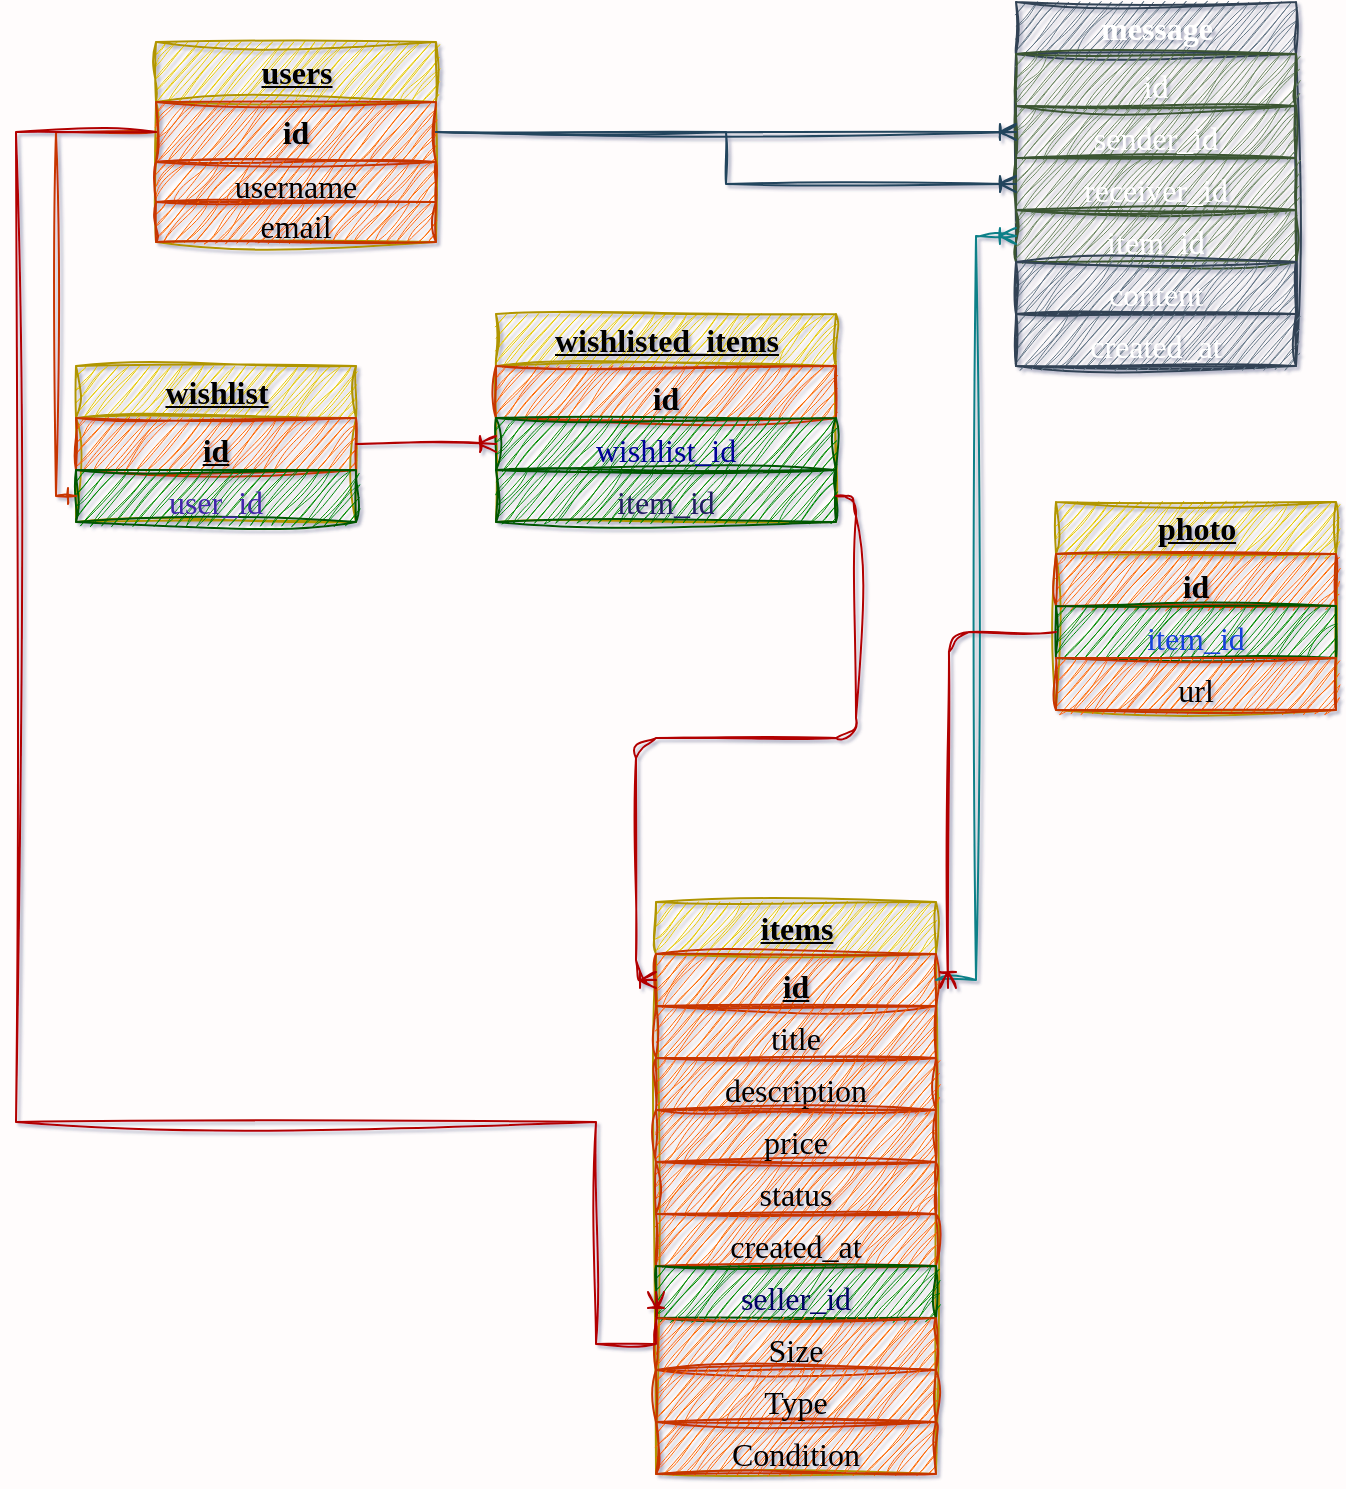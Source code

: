 <mxfile>
    <diagram id="t0vypp38Wu2VyRcgZFb7" name="Page-1">
        <mxGraphModel dx="1129" dy="570" grid="1" gridSize="11" guides="1" tooltips="1" connect="1" arrows="1" fold="1" page="1" pageScale="1" pageWidth="850" pageHeight="1100" background="#FFFCFC" math="0" shadow="1">
            <root>
                <mxCell id="0"/>
                <mxCell id="1" parent="0"/>
                <mxCell id="2" value="&lt;b&gt;users&lt;/b&gt;" style="swimlane;fontStyle=4;childLayout=stackLayout;horizontal=1;startSize=30;horizontalStack=0;resizeParent=1;resizeParentMax=0;resizeLast=0;collapsible=1;marginBottom=0;html=1;hachureGap=4;fontFamily=Lucida Console;fontSize=16;rounded=0;sketch=1;curveFitting=1;jiggle=2;fillColor=#e3c800;fontColor=#000000;strokeColor=#B09500;labelBackgroundColor=none;align=center;" parent="1" vertex="1">
                    <mxGeometry x="110" y="110" width="140" height="100" as="geometry"/>
                </mxCell>
                <mxCell id="3" value="id" style="text;align=center;verticalAlign=middle;spacingLeft=4;spacingRight=4;overflow=hidden;points=[[0,0.5],[1,0.5]];portConstraint=eastwest;rotatable=0;html=1;fontSize=16;hachureGap=4;fontFamily=Lucida Console;rounded=0;sketch=1;curveFitting=1;jiggle=2;fillColor=#fa6800;strokeColor=#C73500;fontStyle=1;labelBackgroundColor=none;horizontal=1;fontColor=#000000;" parent="2" vertex="1">
                    <mxGeometry y="30" width="140" height="30" as="geometry"/>
                </mxCell>
                <mxCell id="4" value="username" style="text;align=center;verticalAlign=middle;spacingLeft=4;spacingRight=4;overflow=hidden;points=[[0,0.5],[1,0.5]];portConstraint=eastwest;rotatable=0;html=1;fontSize=16;hachureGap=4;fontFamily=Lucida Console;rounded=0;sketch=1;curveFitting=1;jiggle=2;fillColor=#fa6800;fontColor=#000000;strokeColor=#C73500;fontStyle=0;labelBackgroundColor=none;horizontal=1;" parent="2" vertex="1">
                    <mxGeometry y="60" width="140" height="20" as="geometry"/>
                </mxCell>
                <mxCell id="5" value="email&lt;br style=&quot;font-size: 16px;&quot;&gt;" style="text;align=center;verticalAlign=middle;spacingLeft=4;spacingRight=4;overflow=hidden;points=[[0,0.5],[1,0.5]];portConstraint=eastwest;rotatable=0;html=1;fontSize=16;hachureGap=4;fontFamily=Lucida Console;rounded=0;sketch=1;curveFitting=1;jiggle=2;fillColor=#fa6800;fontColor=#000000;strokeColor=#C73500;fontStyle=0;labelBackgroundColor=none;horizontal=1;" parent="2" vertex="1">
                    <mxGeometry y="80" width="140" height="20" as="geometry"/>
                </mxCell>
                <mxCell id="8" value="&lt;b&gt;items&lt;/b&gt;" style="swimlane;fontStyle=4;childLayout=stackLayout;horizontal=1;startSize=26;fillColor=#e3c800;horizontalStack=0;resizeParent=1;resizeParentMax=0;resizeLast=0;collapsible=1;marginBottom=0;html=1;hachureGap=4;fontFamily=Lucida Console;fontSize=16;rounded=0;sketch=1;curveFitting=1;jiggle=2;strokeColor=#B09500;labelBackgroundColor=none;align=center;fontColor=#000000;" parent="1" vertex="1">
                    <mxGeometry x="360" y="540" width="140" height="286" as="geometry"/>
                </mxCell>
                <mxCell id="9" value="id" style="text;align=center;verticalAlign=top;spacingLeft=4;spacingRight=4;overflow=hidden;rotatable=0;points=[[0,0.5],[1,0.5]];portConstraint=eastwest;html=1;hachureGap=4;fontFamily=Lucida Console;fontSize=16;rounded=0;sketch=1;curveFitting=1;jiggle=2;fillColor=#fa6800;strokeColor=#C73500;fontStyle=5;labelBackgroundColor=none;horizontal=1;fontColor=#000000;" parent="8" vertex="1">
                    <mxGeometry y="26" width="140" height="26" as="geometry"/>
                </mxCell>
                <mxCell id="10" value="title" style="text;align=center;verticalAlign=top;spacingLeft=4;spacingRight=4;overflow=hidden;rotatable=0;points=[[0,0.5],[1,0.5]];portConstraint=eastwest;html=1;hachureGap=4;fontFamily=Lucida Console;fontSize=16;rounded=0;sketch=1;curveFitting=1;jiggle=2;fillColor=#fa6800;strokeColor=#C73500;fontStyle=0;labelBackgroundColor=none;horizontal=1;fontColor=#000000;" parent="8" vertex="1">
                    <mxGeometry y="52" width="140" height="26" as="geometry"/>
                </mxCell>
                <mxCell id="11" value="description" style="text;align=center;verticalAlign=top;spacingLeft=4;spacingRight=4;overflow=hidden;rotatable=0;points=[[0,0.5],[1,0.5]];portConstraint=eastwest;html=1;hachureGap=4;fontFamily=Lucida Console;fontSize=16;rounded=0;sketch=1;curveFitting=1;jiggle=2;fillColor=#fa6800;strokeColor=#C73500;fontStyle=0;labelBackgroundColor=none;horizontal=1;fontColor=#000000;" parent="8" vertex="1">
                    <mxGeometry y="78" width="140" height="26" as="geometry"/>
                </mxCell>
                <mxCell id="15" value="price" style="text;align=center;verticalAlign=top;spacingLeft=4;spacingRight=4;overflow=hidden;rotatable=0;points=[[0,0.5],[1,0.5]];portConstraint=eastwest;html=1;hachureGap=4;fontFamily=Lucida Console;fontSize=16;rounded=0;sketch=1;curveFitting=1;jiggle=2;fillColor=#fa6800;strokeColor=#C73500;fontStyle=0;labelBackgroundColor=none;horizontal=1;fontColor=#000000;" parent="8" vertex="1">
                    <mxGeometry y="104" width="140" height="26" as="geometry"/>
                </mxCell>
                <mxCell id="16" value="status" style="text;align=center;verticalAlign=top;spacingLeft=4;spacingRight=4;overflow=hidden;rotatable=0;points=[[0,0.5],[1,0.5]];portConstraint=eastwest;html=1;hachureGap=4;fontFamily=Lucida Console;fontSize=16;rounded=0;sketch=1;curveFitting=1;jiggle=2;fillColor=#fa6800;strokeColor=#C73500;fontStyle=0;labelBackgroundColor=none;horizontal=1;fontColor=#000000;" parent="8" vertex="1">
                    <mxGeometry y="130" width="140" height="26" as="geometry"/>
                </mxCell>
                <mxCell id="17" value="created_at" style="text;align=center;verticalAlign=top;spacingLeft=4;spacingRight=4;overflow=hidden;rotatable=0;points=[[0,0.5],[1,0.5]];portConstraint=eastwest;html=1;hachureGap=4;fontFamily=Lucida Console;fontSize=16;rounded=0;sketch=1;curveFitting=1;jiggle=2;fillColor=#fa6800;strokeColor=#C73500;fontStyle=0;labelBackgroundColor=none;horizontal=1;fontColor=#000000;" parent="8" vertex="1">
                    <mxGeometry y="156" width="140" height="26" as="geometry"/>
                </mxCell>
                <mxCell id="19" value="seller_id&lt;br style=&quot;font-size: 16px;&quot;&gt;" style="text;strokeColor=#005700;fillColor=#008a00;align=center;verticalAlign=top;spacingLeft=4;spacingRight=4;overflow=hidden;rotatable=0;points=[[0,0.5],[1,0.5]];portConstraint=eastwest;html=1;hachureGap=4;fontFamily=Lucida Console;fontSize=16;rounded=0;sketch=1;curveFitting=1;jiggle=2;fontStyle=0;labelBackgroundColor=none;horizontal=1;fontColor=#000066;" parent="8" vertex="1">
                    <mxGeometry y="182" width="140" height="26" as="geometry"/>
                </mxCell>
                <mxCell id="49" value="Size" style="text;align=center;verticalAlign=top;spacingLeft=4;spacingRight=4;overflow=hidden;rotatable=0;points=[[0,0.5],[1,0.5]];portConstraint=eastwest;html=1;hachureGap=4;fontFamily=Lucida Console;fontSize=16;rounded=0;sketch=1;curveFitting=1;jiggle=2;fillColor=#fa6800;strokeColor=#C73500;fontStyle=0;labelBackgroundColor=none;horizontal=1;fontColor=#000000;" parent="8" vertex="1">
                    <mxGeometry y="208" width="140" height="26" as="geometry"/>
                </mxCell>
                <mxCell id="50" value="Type" style="text;align=center;verticalAlign=top;spacingLeft=4;spacingRight=4;overflow=hidden;rotatable=0;points=[[0,0.5],[1,0.5]];portConstraint=eastwest;html=1;hachureGap=4;fontFamily=Lucida Console;fontSize=16;rounded=0;sketch=1;curveFitting=1;jiggle=2;fillColor=#fa6800;strokeColor=#C73500;fontStyle=0;labelBackgroundColor=none;horizontal=1;fontColor=#000000;" parent="8" vertex="1">
                    <mxGeometry y="234" width="140" height="26" as="geometry"/>
                </mxCell>
                <mxCell id="51" value="Condition" style="text;align=center;verticalAlign=top;spacingLeft=4;spacingRight=4;overflow=hidden;rotatable=0;points=[[0,0.5],[1,0.5]];portConstraint=eastwest;html=1;hachureGap=4;fontFamily=Lucida Console;fontSize=16;rounded=0;sketch=1;curveFitting=1;jiggle=2;fillColor=#fa6800;strokeColor=#C73500;fontStyle=0;labelBackgroundColor=none;horizontal=1;fontColor=#000000;" parent="8" vertex="1">
                    <mxGeometry y="260" width="140" height="26" as="geometry"/>
                </mxCell>
                <mxCell id="20" value="&lt;b&gt;wishlist&lt;/b&gt;" style="swimlane;fontStyle=4;childLayout=stackLayout;horizontal=1;startSize=26;horizontalStack=0;resizeParent=1;resizeParentMax=0;resizeLast=0;collapsible=1;marginBottom=0;html=1;hachureGap=4;fontFamily=Lucida Console;fontSize=16;rounded=0;sketch=1;curveFitting=1;jiggle=2;fillColor=#e3c800;strokeColor=#B09500;labelBackgroundColor=none;align=center;fontColor=#000000;" parent="1" vertex="1">
                    <mxGeometry x="70" y="272" width="140" height="78" as="geometry"/>
                </mxCell>
                <mxCell id="21" value="id" style="text;align=center;verticalAlign=top;spacingLeft=4;spacingRight=4;overflow=hidden;rotatable=0;points=[[0,0.5],[1,0.5]];portConstraint=eastwest;html=1;hachureGap=4;fontFamily=Lucida Console;fontSize=16;rounded=0;sketch=1;curveFitting=1;jiggle=2;fillColor=#fa6800;strokeColor=#C73500;fontStyle=5;labelBackgroundColor=none;horizontal=1;fontColor=#000000;" parent="20" vertex="1">
                    <mxGeometry y="26" width="140" height="26" as="geometry"/>
                </mxCell>
                <mxCell id="22" value="user_id" style="text;align=center;verticalAlign=top;spacingLeft=4;spacingRight=4;overflow=hidden;rotatable=0;points=[[0,0.5],[1,0.5]];portConstraint=eastwest;html=1;hachureGap=4;fontFamily=Lucida Console;fontSize=16;rounded=0;sketch=1;curveFitting=1;jiggle=2;fillColor=#008a00;strokeColor=#005700;fontStyle=0;labelBackgroundColor=none;horizontal=1;fontColor=#4326ab;" parent="20" vertex="1">
                    <mxGeometry y="52" width="140" height="26" as="geometry"/>
                </mxCell>
                <mxCell id="29" value="&lt;b&gt;message&lt;/b&gt;" style="swimlane;fontStyle=0;childLayout=stackLayout;horizontal=1;startSize=26;fillColor=#647687;horizontalStack=0;resizeParent=1;resizeParentMax=0;resizeLast=0;collapsible=1;marginBottom=0;html=1;hachureGap=4;fontFamily=Lucida Console;fontSize=16;rounded=0;sketch=1;curveFitting=1;jiggle=2;fontColor=#ffffff;strokeColor=#314354;labelBackgroundColor=none;align=center;" parent="1" vertex="1">
                    <mxGeometry x="540" y="90" width="140" height="182" as="geometry"/>
                </mxCell>
                <mxCell id="30" value="id" style="text;strokeColor=#3A5431;fillColor=#6d8764;align=center;verticalAlign=top;spacingLeft=4;spacingRight=4;overflow=hidden;rotatable=0;points=[[0,0.5],[1,0.5]];portConstraint=eastwest;html=1;hachureGap=4;fontFamily=Lucida Console;fontSize=16;rounded=0;sketch=1;curveFitting=1;jiggle=2;fontStyle=0;labelBackgroundColor=none;horizontal=1;fontColor=#ffffff;" parent="29" vertex="1">
                    <mxGeometry y="26" width="140" height="26" as="geometry"/>
                </mxCell>
                <mxCell id="31" value="sender_id" style="text;strokeColor=#3A5431;fillColor=#6d8764;align=center;verticalAlign=top;spacingLeft=4;spacingRight=4;overflow=hidden;rotatable=0;points=[[0,0.5],[1,0.5]];portConstraint=eastwest;html=1;hachureGap=4;fontFamily=Lucida Console;fontSize=16;rounded=0;sketch=1;curveFitting=1;jiggle=2;fontStyle=0;labelBackgroundColor=none;horizontal=1;fontColor=#ffffff;" parent="29" vertex="1">
                    <mxGeometry y="52" width="140" height="26" as="geometry"/>
                </mxCell>
                <mxCell id="32" value="receiver_id" style="text;strokeColor=#3A5431;fillColor=#6d8764;align=center;verticalAlign=top;spacingLeft=4;spacingRight=4;overflow=hidden;rotatable=0;points=[[0,0.5],[1,0.5]];portConstraint=eastwest;html=1;hachureGap=4;fontFamily=Lucida Console;fontSize=16;rounded=0;sketch=1;curveFitting=1;jiggle=2;fontStyle=0;labelBackgroundColor=none;horizontal=1;fontColor=#ffffff;" parent="29" vertex="1">
                    <mxGeometry y="78" width="140" height="26" as="geometry"/>
                </mxCell>
                <mxCell id="33" value="item_id" style="text;strokeColor=#3A5431;fillColor=#6d8764;align=center;verticalAlign=top;spacingLeft=4;spacingRight=4;overflow=hidden;rotatable=0;points=[[0,0.5],[1,0.5]];portConstraint=eastwest;html=1;hachureGap=4;fontFamily=Lucida Console;fontSize=16;rounded=0;sketch=1;curveFitting=1;jiggle=2;fontStyle=0;labelBackgroundColor=none;horizontal=1;fontColor=#ffffff;" parent="29" vertex="1">
                    <mxGeometry y="104" width="140" height="26" as="geometry"/>
                </mxCell>
                <mxCell id="34" value="content" style="text;strokeColor=#314354;fillColor=#647687;align=center;verticalAlign=top;spacingLeft=4;spacingRight=4;overflow=hidden;rotatable=0;points=[[0,0.5],[1,0.5]];portConstraint=eastwest;html=1;hachureGap=4;fontFamily=Lucida Console;fontSize=16;rounded=0;sketch=1;curveFitting=1;jiggle=2;fontStyle=0;labelBackgroundColor=none;horizontal=1;fontColor=#ffffff;" parent="29" vertex="1">
                    <mxGeometry y="130" width="140" height="26" as="geometry"/>
                </mxCell>
                <mxCell id="35" value="created_at" style="text;strokeColor=#314354;fillColor=#647687;align=center;verticalAlign=top;spacingLeft=4;spacingRight=4;overflow=hidden;rotatable=0;points=[[0,0.5],[1,0.5]];portConstraint=eastwest;html=1;hachureGap=4;fontFamily=Lucida Console;fontSize=16;rounded=0;sketch=1;curveFitting=1;jiggle=2;fontStyle=0;labelBackgroundColor=none;horizontal=1;fontColor=#ffffff;" parent="29" vertex="1">
                    <mxGeometry y="156" width="140" height="26" as="geometry"/>
                </mxCell>
                <mxCell id="40" style="edgeStyle=none;hachureGap=4;html=1;entryX=0;entryY=0.5;entryDx=0;entryDy=0;fontFamily=Lucida Console;fontSize=16;sketch=1;curveFitting=1;jiggle=2;rounded=0;fillColor=#bac8d3;strokeColor=#23445d;fontStyle=0;labelBackgroundColor=none;align=center;horizontal=1;endArrow=ERoneToMany;endFill=0;" parent="1" source="3" target="31" edge="1">
                    <mxGeometry relative="1" as="geometry"/>
                </mxCell>
                <mxCell id="42" style="edgeStyle=orthogonalEdgeStyle;hachureGap=4;html=1;entryX=0;entryY=0.5;entryDx=0;entryDy=0;fontFamily=Lucida Console;fontSize=16;sketch=1;curveFitting=1;jiggle=2;rounded=0;fillColor=#bac8d3;strokeColor=#23445d;fontStyle=0;labelBackgroundColor=none;align=center;horizontal=1;endArrow=ERoneToMany;endFill=0;" parent="1" source="3" target="32" edge="1">
                    <mxGeometry relative="1" as="geometry"/>
                </mxCell>
                <mxCell id="43" style="edgeStyle=orthogonalEdgeStyle;hachureGap=4;html=1;exitX=1;exitY=0.5;exitDx=0;exitDy=0;entryX=0;entryY=0.5;entryDx=0;entryDy=0;fontFamily=Lucida Console;fontSize=16;sketch=1;curveFitting=1;jiggle=2;rounded=0;fillColor=#b0e3e6;strokeColor=#0e8088;fontStyle=0;labelBackgroundColor=none;align=center;horizontal=1;endArrow=ERoneToMany;endFill=0;" parent="1" source="9" target="33" edge="1">
                    <mxGeometry relative="1" as="geometry">
                        <Array as="points">
                            <mxPoint x="520" y="579"/>
                            <mxPoint x="520" y="207"/>
                        </Array>
                    </mxGeometry>
                </mxCell>
                <mxCell id="45" style="edgeStyle=orthogonalEdgeStyle;hachureGap=4;html=1;exitX=0;exitY=0.5;exitDx=0;exitDy=0;entryX=0;entryY=0.5;entryDx=0;entryDy=0;fontFamily=Lucida Console;fontSize=16;sketch=1;curveFitting=1;jiggle=2;rounded=0;fillColor=#fa6800;strokeColor=#C73500;fontStyle=0;labelBackgroundColor=none;align=center;horizontal=1;endArrow=ERone;endFill=0;" parent="1" source="3" target="22" edge="1">
                    <mxGeometry relative="1" as="geometry"/>
                </mxCell>
                <mxCell id="47" style="edgeStyle=orthogonalEdgeStyle;hachureGap=4;html=1;entryX=0;entryY=0.5;entryDx=0;entryDy=0;fontFamily=Architects Daughter;fontSource=https%3A%2F%2Ffonts.googleapis.com%2Fcss%3Ffamily%3DArchitects%2BDaughter;fontSize=16;sketch=1;curveFitting=1;jiggle=2;rounded=0;fillColor=#e51400;strokeColor=#B20000;endArrow=ERoneToMany;endFill=0;" parent="1" source="3" target="19" edge="1">
                    <mxGeometry relative="1" as="geometry">
                        <Array as="points">
                            <mxPoint x="40" y="155"/>
                            <mxPoint x="40" y="650"/>
                            <mxPoint x="330" y="650"/>
                            <mxPoint x="330" y="761"/>
                        </Array>
                    </mxGeometry>
                </mxCell>
                <mxCell id="52" value="&lt;b&gt;photo&lt;/b&gt;" style="swimlane;fontStyle=4;childLayout=stackLayout;horizontal=1;startSize=26;horizontalStack=0;resizeParent=1;resizeParentMax=0;resizeLast=0;collapsible=1;marginBottom=0;html=1;hachureGap=4;fontFamily=Lucida Console;fontSize=16;rounded=0;sketch=1;curveFitting=1;jiggle=2;fillColor=#e3c800;strokeColor=#B09500;labelBackgroundColor=none;align=center;fontColor=#000000;" parent="1" vertex="1">
                    <mxGeometry x="560" y="340" width="140" height="104" as="geometry"/>
                </mxCell>
                <mxCell id="53" value="id" style="text;align=center;verticalAlign=top;spacingLeft=4;spacingRight=4;overflow=hidden;rotatable=0;points=[[0,0.5],[1,0.5]];portConstraint=eastwest;html=1;hachureGap=4;fontFamily=Lucida Console;fontSize=16;rounded=0;sketch=1;curveFitting=1;jiggle=2;fillColor=#fa6800;strokeColor=#C73500;fontStyle=1;labelBackgroundColor=none;horizontal=1;fontColor=#000000;" parent="52" vertex="1">
                    <mxGeometry y="26" width="140" height="26" as="geometry"/>
                </mxCell>
                <mxCell id="55" value="item_id" style="text;align=center;verticalAlign=top;spacingLeft=4;spacingRight=4;overflow=hidden;rotatable=0;points=[[0,0.5],[1,0.5]];portConstraint=eastwest;html=1;hachureGap=4;fontFamily=Lucida Console;fontSize=16;rounded=0;sketch=1;curveFitting=1;jiggle=2;fillColor=#008a00;strokeColor=#005700;fontStyle=0;labelBackgroundColor=none;horizontal=1;fontColor=#1840dc;" parent="52" vertex="1">
                    <mxGeometry y="52" width="140" height="26" as="geometry"/>
                </mxCell>
                <mxCell id="56" value="url&lt;br&gt;" style="text;align=center;verticalAlign=top;spacingLeft=4;spacingRight=4;overflow=hidden;rotatable=0;points=[[0,0.5],[1,0.5]];portConstraint=eastwest;html=1;hachureGap=4;fontFamily=Lucida Console;fontSize=16;rounded=0;sketch=1;curveFitting=1;jiggle=2;fillColor=#fa6800;strokeColor=#C73500;fontStyle=0;labelBackgroundColor=none;horizontal=1;fontColor=#000000;" parent="52" vertex="1">
                    <mxGeometry y="78" width="140" height="26" as="geometry"/>
                </mxCell>
                <mxCell id="57" value="&lt;b&gt;wishlisted_items&lt;/b&gt;" style="swimlane;fontStyle=4;childLayout=stackLayout;horizontal=1;startSize=26;horizontalStack=0;resizeParent=1;resizeParentMax=0;resizeLast=0;collapsible=1;marginBottom=0;html=1;hachureGap=4;fontFamily=Lucida Console;fontSize=16;rounded=0;sketch=1;curveFitting=1;jiggle=2;fillColor=#e3c800;strokeColor=#B09500;labelBackgroundColor=none;align=center;fontColor=#000000;" parent="1" vertex="1">
                    <mxGeometry x="280" y="246" width="170" height="104" as="geometry"/>
                </mxCell>
                <mxCell id="58" value="id" style="text;align=center;verticalAlign=top;spacingLeft=4;spacingRight=4;overflow=hidden;rotatable=0;points=[[0,0.5],[1,0.5]];portConstraint=eastwest;html=1;hachureGap=4;fontFamily=Lucida Console;fontSize=16;rounded=0;sketch=1;curveFitting=1;jiggle=2;fillColor=#fa6800;strokeColor=#C73500;fontStyle=1;labelBackgroundColor=none;horizontal=1;fontColor=#000000;" parent="57" vertex="1">
                    <mxGeometry y="26" width="170" height="26" as="geometry"/>
                </mxCell>
                <mxCell id="59" value="wishlist_id" style="text;align=center;verticalAlign=top;spacingLeft=4;spacingRight=4;overflow=hidden;rotatable=0;points=[[0,0.5],[1,0.5]];portConstraint=eastwest;html=1;hachureGap=4;fontFamily=Lucida Console;fontSize=16;rounded=0;sketch=1;curveFitting=1;jiggle=2;fillColor=#008a00;strokeColor=#005700;fontStyle=0;labelBackgroundColor=none;horizontal=1;fontColor=#000099;" parent="57" vertex="1">
                    <mxGeometry y="52" width="170" height="26" as="geometry"/>
                </mxCell>
                <mxCell id="60" value="item_id" style="text;align=center;verticalAlign=top;spacingLeft=4;spacingRight=4;overflow=hidden;rotatable=0;points=[[0,0.5],[1,0.5]];portConstraint=eastwest;html=1;hachureGap=4;fontFamily=Lucida Console;fontSize=16;rounded=0;sketch=1;curveFitting=1;jiggle=2;fillColor=#008a00;strokeColor=#005700;fontStyle=0;labelBackgroundColor=none;horizontal=1;fontColor=#211d63;" parent="57" vertex="1">
                    <mxGeometry y="78" width="170" height="26" as="geometry"/>
                </mxCell>
                <mxCell id="61" style="edgeStyle=none;sketch=1;hachureGap=4;jiggle=2;curveFitting=1;html=1;labelBackgroundColor=none;fontFamily=Lucida Console;fontSize=16;endArrow=ERoneToMany;endFill=0;" parent="1" source="22" edge="1">
                    <mxGeometry relative="1" as="geometry">
                        <mxPoint x="70" y="325" as="targetPoint"/>
                    </mxGeometry>
                </mxCell>
                <mxCell id="62" style="edgeStyle=orthogonalEdgeStyle;sketch=1;hachureGap=4;jiggle=2;curveFitting=1;html=1;exitX=1;exitY=0.5;exitDx=0;exitDy=0;entryX=0;entryY=0.5;entryDx=0;entryDy=0;labelBackgroundColor=none;fontFamily=Lucida Console;fontSize=16;endArrow=ERoneToMany;endFill=0;fillColor=#e51400;strokeColor=#B20000;" parent="1" source="21" target="59" edge="1">
                    <mxGeometry relative="1" as="geometry"/>
                </mxCell>
                <mxCell id="63" style="edgeStyle=orthogonalEdgeStyle;sketch=1;hachureGap=4;jiggle=2;curveFitting=1;html=1;entryX=0;entryY=0.5;entryDx=0;entryDy=0;labelBackgroundColor=none;fontFamily=Lucida Console;fontSize=16;endArrow=ERoneToMany;endFill=0;fillColor=#e51400;strokeColor=#B20000;" parent="1" source="60" target="9" edge="1">
                    <mxGeometry relative="1" as="geometry"/>
                </mxCell>
                <mxCell id="65" style="edgeStyle=orthogonalEdgeStyle;sketch=1;hachureGap=4;jiggle=2;curveFitting=1;html=1;exitX=0;exitY=0.5;exitDx=0;exitDy=0;labelBackgroundColor=none;fontFamily=Lucida Console;fontSize=16;endArrow=ERoneToMany;endFill=0;fillColor=#e51400;strokeColor=#B20000;" parent="1" source="55" edge="1">
                    <mxGeometry relative="1" as="geometry">
                        <mxPoint x="506" y="583" as="targetPoint"/>
                    </mxGeometry>
                </mxCell>
            </root>
        </mxGraphModel>
    </diagram>
</mxfile>